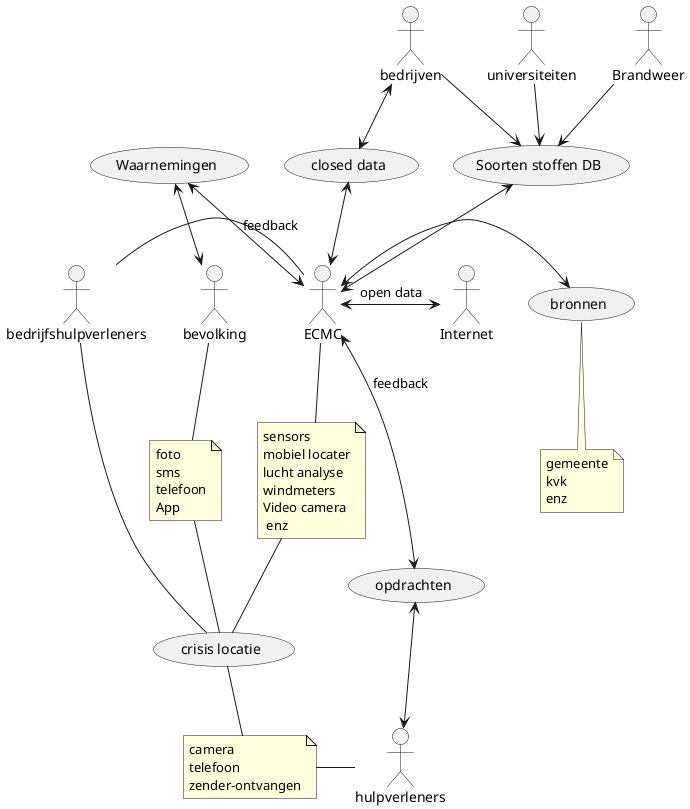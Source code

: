 @startuml
actor ECMC
actor hulpverleners
actor bevolking
actor bedrijven

note "camera\ntelefoon\nzender-ontvangen" as source2
hulpverleners -left- source2
source2 -up-(crisis locatie)

note "foto\nsms\ntelefoon\nApp" as source1
bevolking -- source1
source1 --(crisis locatie)

note "sensors\nmobiel locater\nlucht analyse\nwindmeters\nVideo camera\n enz" as source3
ECMC -- source3
source3 --(crisis locatie)

ECMC -left- bedrijfshulpverleners
bedrijfshulpverleners -- (crisis locatie)

bevolking <-up-> (Waarnemingen)
(Waarnemingen) <-right-> ECMC : feedback

ECMC <--> (opdrachten) : feedback
(opdrachten) <--> hulpverleners

(Soorten stoffen DB) <--> ECMC
bedrijven --> (Soorten stoffen DB)
universiteiten --> (Soorten stoffen DB)
Brandweer --> (Soorten stoffen DB)

bedrijven <--> (closed data)
(closed data) <--> ECMC

Internet <-left-> ECMC : open data

(bronnen) <-left-> ECMC
note bottom of (bronnen)
  gemeente
  kvk
  enz
end note

@enduml
